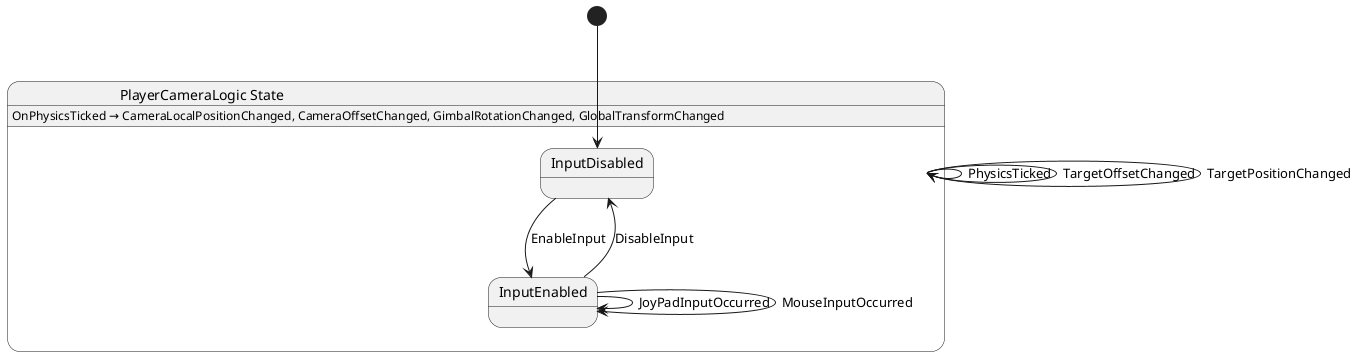 @startuml PlayerCameraLogic
state "PlayerCameraLogic State" as GameDemo_PlayerCameraLogic_State {
  state "InputDisabled" as GameDemo_PlayerCameraLogic_State_InputDisabled
  state "InputEnabled" as GameDemo_PlayerCameraLogic_State_InputEnabled
}

GameDemo_PlayerCameraLogic_State --> GameDemo_PlayerCameraLogic_State : PhysicsTicked
GameDemo_PlayerCameraLogic_State --> GameDemo_PlayerCameraLogic_State : TargetOffsetChanged
GameDemo_PlayerCameraLogic_State --> GameDemo_PlayerCameraLogic_State : TargetPositionChanged
GameDemo_PlayerCameraLogic_State_InputDisabled --> GameDemo_PlayerCameraLogic_State_InputEnabled : EnableInput
GameDemo_PlayerCameraLogic_State_InputEnabled --> GameDemo_PlayerCameraLogic_State_InputDisabled : DisableInput
GameDemo_PlayerCameraLogic_State_InputEnabled --> GameDemo_PlayerCameraLogic_State_InputEnabled : JoyPadInputOccurred
GameDemo_PlayerCameraLogic_State_InputEnabled --> GameDemo_PlayerCameraLogic_State_InputEnabled : MouseInputOccurred

GameDemo_PlayerCameraLogic_State : OnPhysicsTicked → CameraLocalPositionChanged, CameraOffsetChanged, GimbalRotationChanged, GlobalTransformChanged

[*] --> GameDemo_PlayerCameraLogic_State_InputDisabled
@enduml